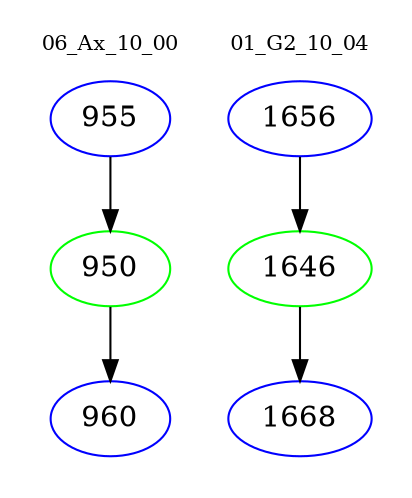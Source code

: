 digraph{
subgraph cluster_0 {
color = white
label = "06_Ax_10_00";
fontsize=10;
T0_955 [label="955", color="blue"]
T0_955 -> T0_950 [color="black"]
T0_950 [label="950", color="green"]
T0_950 -> T0_960 [color="black"]
T0_960 [label="960", color="blue"]
}
subgraph cluster_1 {
color = white
label = "01_G2_10_04";
fontsize=10;
T1_1656 [label="1656", color="blue"]
T1_1656 -> T1_1646 [color="black"]
T1_1646 [label="1646", color="green"]
T1_1646 -> T1_1668 [color="black"]
T1_1668 [label="1668", color="blue"]
}
}
